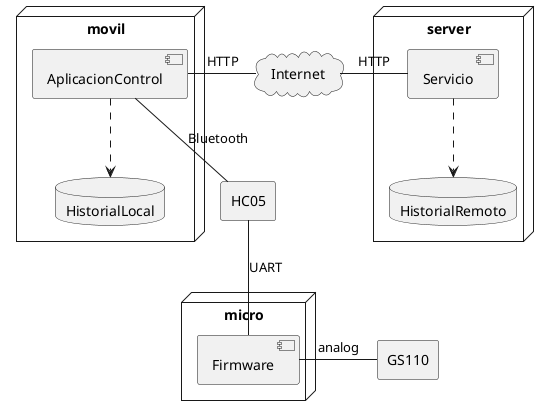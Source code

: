 @startuml
node movil {
    component AplicacionControl
    database HistorialLocal
    AplicacionControl ..> HistorialLocal
}
cloud Internet
node server {
    component Servicio
    database HistorialRemoto
    Servicio ..> HistorialRemoto
}
node micro {
    component Firmware
}
rectangle HC05
rectangle GS110
'hide GS110
AplicacionControl - Internet : HTTP
AplicacionControl -- HC05 : Bluetooth
HC05 -- Firmware : UART
Internet - Servicio : HTTP
Firmware - GS110 : analog
@enduml